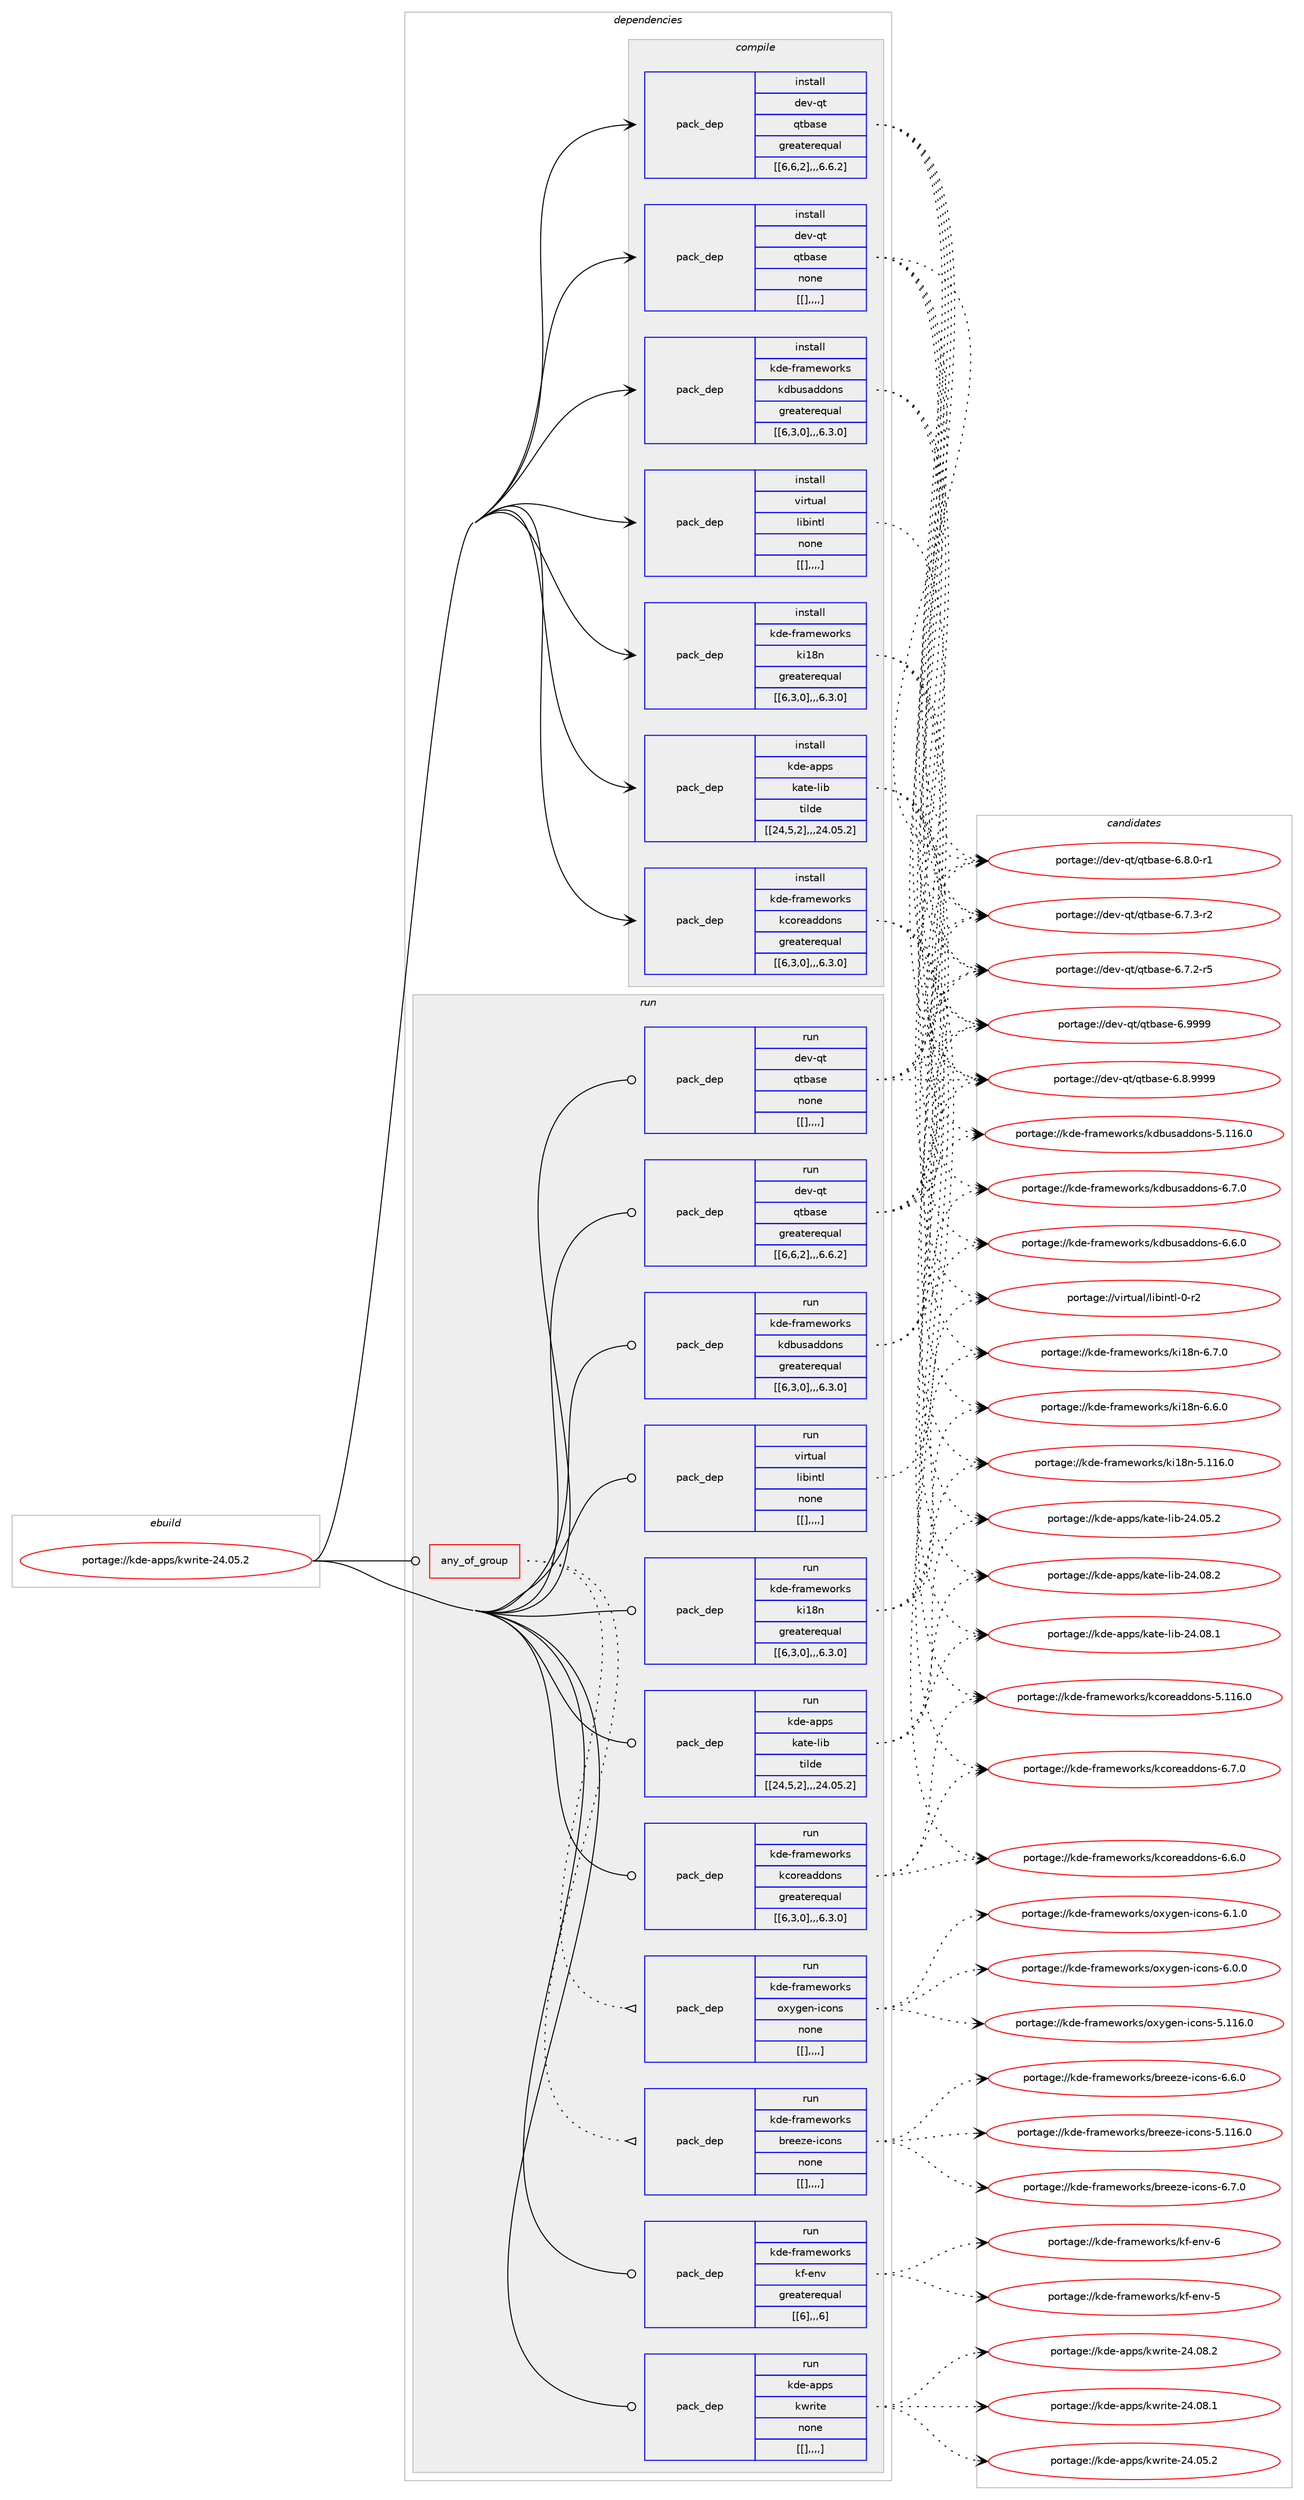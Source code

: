 digraph prolog {

# *************
# Graph options
# *************

newrank=true;
concentrate=true;
compound=true;
graph [rankdir=LR,fontname=Helvetica,fontsize=10,ranksep=1.5];#, ranksep=2.5, nodesep=0.2];
edge  [arrowhead=vee];
node  [fontname=Helvetica,fontsize=10];

# **********
# The ebuild
# **********

subgraph cluster_leftcol {
color=gray;
label=<<i>ebuild</i>>;
id [label="portage://kde-apps/kwrite-24.05.2", color=red, width=4, href="../kde-apps/kwrite-24.05.2.svg"];
}

# ****************
# The dependencies
# ****************

subgraph cluster_midcol {
color=gray;
label=<<i>dependencies</i>>;
subgraph cluster_compile {
fillcolor="#eeeeee";
style=filled;
label=<<i>compile</i>>;
subgraph pack202514 {
dependency277237 [label=<<TABLE BORDER="0" CELLBORDER="1" CELLSPACING="0" CELLPADDING="4" WIDTH="220"><TR><TD ROWSPAN="6" CELLPADDING="30">pack_dep</TD></TR><TR><TD WIDTH="110">install</TD></TR><TR><TD>dev-qt</TD></TR><TR><TD>qtbase</TD></TR><TR><TD>greaterequal</TD></TR><TR><TD>[[6,6,2],,,6.6.2]</TD></TR></TABLE>>, shape=none, color=blue];
}
id:e -> dependency277237:w [weight=20,style="solid",arrowhead="vee"];
subgraph pack202553 {
dependency277240 [label=<<TABLE BORDER="0" CELLBORDER="1" CELLSPACING="0" CELLPADDING="4" WIDTH="220"><TR><TD ROWSPAN="6" CELLPADDING="30">pack_dep</TD></TR><TR><TD WIDTH="110">install</TD></TR><TR><TD>dev-qt</TD></TR><TR><TD>qtbase</TD></TR><TR><TD>none</TD></TR><TR><TD>[[],,,,]</TD></TR></TABLE>>, shape=none, color=blue];
}
id:e -> dependency277240:w [weight=20,style="solid",arrowhead="vee"];
subgraph pack202567 {
dependency277254 [label=<<TABLE BORDER="0" CELLBORDER="1" CELLSPACING="0" CELLPADDING="4" WIDTH="220"><TR><TD ROWSPAN="6" CELLPADDING="30">pack_dep</TD></TR><TR><TD WIDTH="110">install</TD></TR><TR><TD>kde-apps</TD></TR><TR><TD>kate-lib</TD></TR><TR><TD>tilde</TD></TR><TR><TD>[[24,5,2],,,24.05.2]</TD></TR></TABLE>>, shape=none, color=blue];
}
id:e -> dependency277254:w [weight=20,style="solid",arrowhead="vee"];
subgraph pack202607 {
dependency277312 [label=<<TABLE BORDER="0" CELLBORDER="1" CELLSPACING="0" CELLPADDING="4" WIDTH="220"><TR><TD ROWSPAN="6" CELLPADDING="30">pack_dep</TD></TR><TR><TD WIDTH="110">install</TD></TR><TR><TD>kde-frameworks</TD></TR><TR><TD>kcoreaddons</TD></TR><TR><TD>greaterequal</TD></TR><TR><TD>[[6,3,0],,,6.3.0]</TD></TR></TABLE>>, shape=none, color=blue];
}
id:e -> dependency277312:w [weight=20,style="solid",arrowhead="vee"];
subgraph pack202660 {
dependency277382 [label=<<TABLE BORDER="0" CELLBORDER="1" CELLSPACING="0" CELLPADDING="4" WIDTH="220"><TR><TD ROWSPAN="6" CELLPADDING="30">pack_dep</TD></TR><TR><TD WIDTH="110">install</TD></TR><TR><TD>kde-frameworks</TD></TR><TR><TD>kdbusaddons</TD></TR><TR><TD>greaterequal</TD></TR><TR><TD>[[6,3,0],,,6.3.0]</TD></TR></TABLE>>, shape=none, color=blue];
}
id:e -> dependency277382:w [weight=20,style="solid",arrowhead="vee"];
subgraph pack202683 {
dependency277385 [label=<<TABLE BORDER="0" CELLBORDER="1" CELLSPACING="0" CELLPADDING="4" WIDTH="220"><TR><TD ROWSPAN="6" CELLPADDING="30">pack_dep</TD></TR><TR><TD WIDTH="110">install</TD></TR><TR><TD>kde-frameworks</TD></TR><TR><TD>ki18n</TD></TR><TR><TD>greaterequal</TD></TR><TR><TD>[[6,3,0],,,6.3.0]</TD></TR></TABLE>>, shape=none, color=blue];
}
id:e -> dependency277385:w [weight=20,style="solid",arrowhead="vee"];
subgraph pack202687 {
dependency277389 [label=<<TABLE BORDER="0" CELLBORDER="1" CELLSPACING="0" CELLPADDING="4" WIDTH="220"><TR><TD ROWSPAN="6" CELLPADDING="30">pack_dep</TD></TR><TR><TD WIDTH="110">install</TD></TR><TR><TD>virtual</TD></TR><TR><TD>libintl</TD></TR><TR><TD>none</TD></TR><TR><TD>[[],,,,]</TD></TR></TABLE>>, shape=none, color=blue];
}
id:e -> dependency277389:w [weight=20,style="solid",arrowhead="vee"];
}
subgraph cluster_compileandrun {
fillcolor="#eeeeee";
style=filled;
label=<<i>compile and run</i>>;
}
subgraph cluster_run {
fillcolor="#eeeeee";
style=filled;
label=<<i>run</i>>;
subgraph any2003 {
dependency277392 [label=<<TABLE BORDER="0" CELLBORDER="1" CELLSPACING="0" CELLPADDING="4"><TR><TD CELLPADDING="10">any_of_group</TD></TR></TABLE>>, shape=none, color=red];subgraph pack202704 {
dependency277436 [label=<<TABLE BORDER="0" CELLBORDER="1" CELLSPACING="0" CELLPADDING="4" WIDTH="220"><TR><TD ROWSPAN="6" CELLPADDING="30">pack_dep</TD></TR><TR><TD WIDTH="110">run</TD></TR><TR><TD>kde-frameworks</TD></TR><TR><TD>breeze-icons</TD></TR><TR><TD>none</TD></TR><TR><TD>[[],,,,]</TD></TR></TABLE>>, shape=none, color=blue];
}
dependency277392:e -> dependency277436:w [weight=20,style="dotted",arrowhead="oinv"];
subgraph pack202804 {
dependency277524 [label=<<TABLE BORDER="0" CELLBORDER="1" CELLSPACING="0" CELLPADDING="4" WIDTH="220"><TR><TD ROWSPAN="6" CELLPADDING="30">pack_dep</TD></TR><TR><TD WIDTH="110">run</TD></TR><TR><TD>kde-frameworks</TD></TR><TR><TD>oxygen-icons</TD></TR><TR><TD>none</TD></TR><TR><TD>[[],,,,]</TD></TR></TABLE>>, shape=none, color=blue];
}
dependency277392:e -> dependency277524:w [weight=20,style="dotted",arrowhead="oinv"];
}
id:e -> dependency277392:w [weight=20,style="solid",arrowhead="odot"];
subgraph pack202850 {
dependency277589 [label=<<TABLE BORDER="0" CELLBORDER="1" CELLSPACING="0" CELLPADDING="4" WIDTH="220"><TR><TD ROWSPAN="6" CELLPADDING="30">pack_dep</TD></TR><TR><TD WIDTH="110">run</TD></TR><TR><TD>dev-qt</TD></TR><TR><TD>qtbase</TD></TR><TR><TD>greaterequal</TD></TR><TR><TD>[[6,6,2],,,6.6.2]</TD></TR></TABLE>>, shape=none, color=blue];
}
id:e -> dependency277589:w [weight=20,style="solid",arrowhead="odot"];
subgraph pack202867 {
dependency277604 [label=<<TABLE BORDER="0" CELLBORDER="1" CELLSPACING="0" CELLPADDING="4" WIDTH="220"><TR><TD ROWSPAN="6" CELLPADDING="30">pack_dep</TD></TR><TR><TD WIDTH="110">run</TD></TR><TR><TD>dev-qt</TD></TR><TR><TD>qtbase</TD></TR><TR><TD>none</TD></TR><TR><TD>[[],,,,]</TD></TR></TABLE>>, shape=none, color=blue];
}
id:e -> dependency277604:w [weight=20,style="solid",arrowhead="odot"];
subgraph pack202936 {
dependency277661 [label=<<TABLE BORDER="0" CELLBORDER="1" CELLSPACING="0" CELLPADDING="4" WIDTH="220"><TR><TD ROWSPAN="6" CELLPADDING="30">pack_dep</TD></TR><TR><TD WIDTH="110">run</TD></TR><TR><TD>kde-apps</TD></TR><TR><TD>kate-lib</TD></TR><TR><TD>tilde</TD></TR><TR><TD>[[24,5,2],,,24.05.2]</TD></TR></TABLE>>, shape=none, color=blue];
}
id:e -> dependency277661:w [weight=20,style="solid",arrowhead="odot"];
subgraph pack202952 {
dependency277686 [label=<<TABLE BORDER="0" CELLBORDER="1" CELLSPACING="0" CELLPADDING="4" WIDTH="220"><TR><TD ROWSPAN="6" CELLPADDING="30">pack_dep</TD></TR><TR><TD WIDTH="110">run</TD></TR><TR><TD>kde-frameworks</TD></TR><TR><TD>kcoreaddons</TD></TR><TR><TD>greaterequal</TD></TR><TR><TD>[[6,3,0],,,6.3.0]</TD></TR></TABLE>>, shape=none, color=blue];
}
id:e -> dependency277686:w [weight=20,style="solid",arrowhead="odot"];
subgraph pack203048 {
dependency277786 [label=<<TABLE BORDER="0" CELLBORDER="1" CELLSPACING="0" CELLPADDING="4" WIDTH="220"><TR><TD ROWSPAN="6" CELLPADDING="30">pack_dep</TD></TR><TR><TD WIDTH="110">run</TD></TR><TR><TD>kde-frameworks</TD></TR><TR><TD>kdbusaddons</TD></TR><TR><TD>greaterequal</TD></TR><TR><TD>[[6,3,0],,,6.3.0]</TD></TR></TABLE>>, shape=none, color=blue];
}
id:e -> dependency277786:w [weight=20,style="solid",arrowhead="odot"];
subgraph pack203052 {
dependency277801 [label=<<TABLE BORDER="0" CELLBORDER="1" CELLSPACING="0" CELLPADDING="4" WIDTH="220"><TR><TD ROWSPAN="6" CELLPADDING="30">pack_dep</TD></TR><TR><TD WIDTH="110">run</TD></TR><TR><TD>kde-frameworks</TD></TR><TR><TD>kf-env</TD></TR><TR><TD>greaterequal</TD></TR><TR><TD>[[6],,,6]</TD></TR></TABLE>>, shape=none, color=blue];
}
id:e -> dependency277801:w [weight=20,style="solid",arrowhead="odot"];
subgraph pack203096 {
dependency277852 [label=<<TABLE BORDER="0" CELLBORDER="1" CELLSPACING="0" CELLPADDING="4" WIDTH="220"><TR><TD ROWSPAN="6" CELLPADDING="30">pack_dep</TD></TR><TR><TD WIDTH="110">run</TD></TR><TR><TD>kde-frameworks</TD></TR><TR><TD>ki18n</TD></TR><TR><TD>greaterequal</TD></TR><TR><TD>[[6,3,0],,,6.3.0]</TD></TR></TABLE>>, shape=none, color=blue];
}
id:e -> dependency277852:w [weight=20,style="solid",arrowhead="odot"];
subgraph pack203128 {
dependency277870 [label=<<TABLE BORDER="0" CELLBORDER="1" CELLSPACING="0" CELLPADDING="4" WIDTH="220"><TR><TD ROWSPAN="6" CELLPADDING="30">pack_dep</TD></TR><TR><TD WIDTH="110">run</TD></TR><TR><TD>virtual</TD></TR><TR><TD>libintl</TD></TR><TR><TD>none</TD></TR><TR><TD>[[],,,,]</TD></TR></TABLE>>, shape=none, color=blue];
}
id:e -> dependency277870:w [weight=20,style="solid",arrowhead="odot"];
subgraph pack203130 {
dependency277886 [label=<<TABLE BORDER="0" CELLBORDER="1" CELLSPACING="0" CELLPADDING="4" WIDTH="220"><TR><TD ROWSPAN="6" CELLPADDING="30">pack_dep</TD></TR><TR><TD WIDTH="110">run</TD></TR><TR><TD>kde-apps</TD></TR><TR><TD>kwrite</TD></TR><TR><TD>none</TD></TR><TR><TD>[[],,,,]</TD></TR></TABLE>>, shape=none, color=blue];
}
id:e -> dependency277886:w [weight=20,style="solid",arrowhead="odot"];
}
}

# **************
# The candidates
# **************

subgraph cluster_choices {
rank=same;
color=gray;
label=<<i>candidates</i>>;

subgraph choice202199 {
color=black;
nodesep=1;
choice1001011184511311647113116989711510145544657575757 [label="portage://dev-qt/qtbase-6.9999", color=red, width=4,href="../dev-qt/qtbase-6.9999.svg"];
choice10010111845113116471131169897115101455446564657575757 [label="portage://dev-qt/qtbase-6.8.9999", color=red, width=4,href="../dev-qt/qtbase-6.8.9999.svg"];
choice100101118451131164711311698971151014554465646484511449 [label="portage://dev-qt/qtbase-6.8.0-r1", color=red, width=4,href="../dev-qt/qtbase-6.8.0-r1.svg"];
choice100101118451131164711311698971151014554465546514511450 [label="portage://dev-qt/qtbase-6.7.3-r2", color=red, width=4,href="../dev-qt/qtbase-6.7.3-r2.svg"];
choice100101118451131164711311698971151014554465546504511453 [label="portage://dev-qt/qtbase-6.7.2-r5", color=red, width=4,href="../dev-qt/qtbase-6.7.2-r5.svg"];
dependency277237:e -> choice1001011184511311647113116989711510145544657575757:w [style=dotted,weight="100"];
dependency277237:e -> choice10010111845113116471131169897115101455446564657575757:w [style=dotted,weight="100"];
dependency277237:e -> choice100101118451131164711311698971151014554465646484511449:w [style=dotted,weight="100"];
dependency277237:e -> choice100101118451131164711311698971151014554465546514511450:w [style=dotted,weight="100"];
dependency277237:e -> choice100101118451131164711311698971151014554465546504511453:w [style=dotted,weight="100"];
}
subgraph choice202204 {
color=black;
nodesep=1;
choice1001011184511311647113116989711510145544657575757 [label="portage://dev-qt/qtbase-6.9999", color=red, width=4,href="../dev-qt/qtbase-6.9999.svg"];
choice10010111845113116471131169897115101455446564657575757 [label="portage://dev-qt/qtbase-6.8.9999", color=red, width=4,href="../dev-qt/qtbase-6.8.9999.svg"];
choice100101118451131164711311698971151014554465646484511449 [label="portage://dev-qt/qtbase-6.8.0-r1", color=red, width=4,href="../dev-qt/qtbase-6.8.0-r1.svg"];
choice100101118451131164711311698971151014554465546514511450 [label="portage://dev-qt/qtbase-6.7.3-r2", color=red, width=4,href="../dev-qt/qtbase-6.7.3-r2.svg"];
choice100101118451131164711311698971151014554465546504511453 [label="portage://dev-qt/qtbase-6.7.2-r5", color=red, width=4,href="../dev-qt/qtbase-6.7.2-r5.svg"];
dependency277240:e -> choice1001011184511311647113116989711510145544657575757:w [style=dotted,weight="100"];
dependency277240:e -> choice10010111845113116471131169897115101455446564657575757:w [style=dotted,weight="100"];
dependency277240:e -> choice100101118451131164711311698971151014554465646484511449:w [style=dotted,weight="100"];
dependency277240:e -> choice100101118451131164711311698971151014554465546514511450:w [style=dotted,weight="100"];
dependency277240:e -> choice100101118451131164711311698971151014554465546504511453:w [style=dotted,weight="100"];
}
subgraph choice202207 {
color=black;
nodesep=1;
choice1071001014597112112115471079711610145108105984550524648564650 [label="portage://kde-apps/kate-lib-24.08.2", color=red, width=4,href="../kde-apps/kate-lib-24.08.2.svg"];
choice1071001014597112112115471079711610145108105984550524648564649 [label="portage://kde-apps/kate-lib-24.08.1", color=red, width=4,href="../kde-apps/kate-lib-24.08.1.svg"];
choice1071001014597112112115471079711610145108105984550524648534650 [label="portage://kde-apps/kate-lib-24.05.2", color=red, width=4,href="../kde-apps/kate-lib-24.05.2.svg"];
dependency277254:e -> choice1071001014597112112115471079711610145108105984550524648564650:w [style=dotted,weight="100"];
dependency277254:e -> choice1071001014597112112115471079711610145108105984550524648564649:w [style=dotted,weight="100"];
dependency277254:e -> choice1071001014597112112115471079711610145108105984550524648534650:w [style=dotted,weight="100"];
}
subgraph choice202210 {
color=black;
nodesep=1;
choice1071001014510211497109101119111114107115471079911111410197100100111110115455446554648 [label="portage://kde-frameworks/kcoreaddons-6.7.0", color=red, width=4,href="../kde-frameworks/kcoreaddons-6.7.0.svg"];
choice1071001014510211497109101119111114107115471079911111410197100100111110115455446544648 [label="portage://kde-frameworks/kcoreaddons-6.6.0", color=red, width=4,href="../kde-frameworks/kcoreaddons-6.6.0.svg"];
choice10710010145102114971091011191111141071154710799111114101971001001111101154553464949544648 [label="portage://kde-frameworks/kcoreaddons-5.116.0", color=red, width=4,href="../kde-frameworks/kcoreaddons-5.116.0.svg"];
dependency277312:e -> choice1071001014510211497109101119111114107115471079911111410197100100111110115455446554648:w [style=dotted,weight="100"];
dependency277312:e -> choice1071001014510211497109101119111114107115471079911111410197100100111110115455446544648:w [style=dotted,weight="100"];
dependency277312:e -> choice10710010145102114971091011191111141071154710799111114101971001001111101154553464949544648:w [style=dotted,weight="100"];
}
subgraph choice202215 {
color=black;
nodesep=1;
choice1071001014510211497109101119111114107115471071009811711597100100111110115455446554648 [label="portage://kde-frameworks/kdbusaddons-6.7.0", color=red, width=4,href="../kde-frameworks/kdbusaddons-6.7.0.svg"];
choice1071001014510211497109101119111114107115471071009811711597100100111110115455446544648 [label="portage://kde-frameworks/kdbusaddons-6.6.0", color=red, width=4,href="../kde-frameworks/kdbusaddons-6.6.0.svg"];
choice10710010145102114971091011191111141071154710710098117115971001001111101154553464949544648 [label="portage://kde-frameworks/kdbusaddons-5.116.0", color=red, width=4,href="../kde-frameworks/kdbusaddons-5.116.0.svg"];
dependency277382:e -> choice1071001014510211497109101119111114107115471071009811711597100100111110115455446554648:w [style=dotted,weight="100"];
dependency277382:e -> choice1071001014510211497109101119111114107115471071009811711597100100111110115455446544648:w [style=dotted,weight="100"];
dependency277382:e -> choice10710010145102114971091011191111141071154710710098117115971001001111101154553464949544648:w [style=dotted,weight="100"];
}
subgraph choice202220 {
color=black;
nodesep=1;
choice1071001014510211497109101119111114107115471071054956110455446554648 [label="portage://kde-frameworks/ki18n-6.7.0", color=red, width=4,href="../kde-frameworks/ki18n-6.7.0.svg"];
choice1071001014510211497109101119111114107115471071054956110455446544648 [label="portage://kde-frameworks/ki18n-6.6.0", color=red, width=4,href="../kde-frameworks/ki18n-6.6.0.svg"];
choice10710010145102114971091011191111141071154710710549561104553464949544648 [label="portage://kde-frameworks/ki18n-5.116.0", color=red, width=4,href="../kde-frameworks/ki18n-5.116.0.svg"];
dependency277385:e -> choice1071001014510211497109101119111114107115471071054956110455446554648:w [style=dotted,weight="100"];
dependency277385:e -> choice1071001014510211497109101119111114107115471071054956110455446544648:w [style=dotted,weight="100"];
dependency277385:e -> choice10710010145102114971091011191111141071154710710549561104553464949544648:w [style=dotted,weight="100"];
}
subgraph choice202264 {
color=black;
nodesep=1;
choice11810511411611797108471081059810511011610845484511450 [label="portage://virtual/libintl-0-r2", color=red, width=4,href="../virtual/libintl-0-r2.svg"];
dependency277389:e -> choice11810511411611797108471081059810511011610845484511450:w [style=dotted,weight="100"];
}
subgraph choice202322 {
color=black;
nodesep=1;
choice107100101451021149710910111911111410711547981141011011221014510599111110115455446554648 [label="portage://kde-frameworks/breeze-icons-6.7.0", color=red, width=4,href="../kde-frameworks/breeze-icons-6.7.0.svg"];
choice107100101451021149710910111911111410711547981141011011221014510599111110115455446544648 [label="portage://kde-frameworks/breeze-icons-6.6.0", color=red, width=4,href="../kde-frameworks/breeze-icons-6.6.0.svg"];
choice1071001014510211497109101119111114107115479811410110112210145105991111101154553464949544648 [label="portage://kde-frameworks/breeze-icons-5.116.0", color=red, width=4,href="../kde-frameworks/breeze-icons-5.116.0.svg"];
dependency277436:e -> choice107100101451021149710910111911111410711547981141011011221014510599111110115455446554648:w [style=dotted,weight="100"];
dependency277436:e -> choice107100101451021149710910111911111410711547981141011011221014510599111110115455446544648:w [style=dotted,weight="100"];
dependency277436:e -> choice1071001014510211497109101119111114107115479811410110112210145105991111101154553464949544648:w [style=dotted,weight="100"];
}
subgraph choice202343 {
color=black;
nodesep=1;
choice1071001014510211497109101119111114107115471111201211031011104510599111110115455446494648 [label="portage://kde-frameworks/oxygen-icons-6.1.0", color=red, width=4,href="../kde-frameworks/oxygen-icons-6.1.0.svg"];
choice1071001014510211497109101119111114107115471111201211031011104510599111110115455446484648 [label="portage://kde-frameworks/oxygen-icons-6.0.0", color=red, width=4,href="../kde-frameworks/oxygen-icons-6.0.0.svg"];
choice10710010145102114971091011191111141071154711112012110310111045105991111101154553464949544648 [label="portage://kde-frameworks/oxygen-icons-5.116.0", color=red, width=4,href="../kde-frameworks/oxygen-icons-5.116.0.svg"];
dependency277524:e -> choice1071001014510211497109101119111114107115471111201211031011104510599111110115455446494648:w [style=dotted,weight="100"];
dependency277524:e -> choice1071001014510211497109101119111114107115471111201211031011104510599111110115455446484648:w [style=dotted,weight="100"];
dependency277524:e -> choice10710010145102114971091011191111141071154711112012110310111045105991111101154553464949544648:w [style=dotted,weight="100"];
}
subgraph choice202349 {
color=black;
nodesep=1;
choice1001011184511311647113116989711510145544657575757 [label="portage://dev-qt/qtbase-6.9999", color=red, width=4,href="../dev-qt/qtbase-6.9999.svg"];
choice10010111845113116471131169897115101455446564657575757 [label="portage://dev-qt/qtbase-6.8.9999", color=red, width=4,href="../dev-qt/qtbase-6.8.9999.svg"];
choice100101118451131164711311698971151014554465646484511449 [label="portage://dev-qt/qtbase-6.8.0-r1", color=red, width=4,href="../dev-qt/qtbase-6.8.0-r1.svg"];
choice100101118451131164711311698971151014554465546514511450 [label="portage://dev-qt/qtbase-6.7.3-r2", color=red, width=4,href="../dev-qt/qtbase-6.7.3-r2.svg"];
choice100101118451131164711311698971151014554465546504511453 [label="portage://dev-qt/qtbase-6.7.2-r5", color=red, width=4,href="../dev-qt/qtbase-6.7.2-r5.svg"];
dependency277589:e -> choice1001011184511311647113116989711510145544657575757:w [style=dotted,weight="100"];
dependency277589:e -> choice10010111845113116471131169897115101455446564657575757:w [style=dotted,weight="100"];
dependency277589:e -> choice100101118451131164711311698971151014554465646484511449:w [style=dotted,weight="100"];
dependency277589:e -> choice100101118451131164711311698971151014554465546514511450:w [style=dotted,weight="100"];
dependency277589:e -> choice100101118451131164711311698971151014554465546504511453:w [style=dotted,weight="100"];
}
subgraph choice202357 {
color=black;
nodesep=1;
choice1001011184511311647113116989711510145544657575757 [label="portage://dev-qt/qtbase-6.9999", color=red, width=4,href="../dev-qt/qtbase-6.9999.svg"];
choice10010111845113116471131169897115101455446564657575757 [label="portage://dev-qt/qtbase-6.8.9999", color=red, width=4,href="../dev-qt/qtbase-6.8.9999.svg"];
choice100101118451131164711311698971151014554465646484511449 [label="portage://dev-qt/qtbase-6.8.0-r1", color=red, width=4,href="../dev-qt/qtbase-6.8.0-r1.svg"];
choice100101118451131164711311698971151014554465546514511450 [label="portage://dev-qt/qtbase-6.7.3-r2", color=red, width=4,href="../dev-qt/qtbase-6.7.3-r2.svg"];
choice100101118451131164711311698971151014554465546504511453 [label="portage://dev-qt/qtbase-6.7.2-r5", color=red, width=4,href="../dev-qt/qtbase-6.7.2-r5.svg"];
dependency277604:e -> choice1001011184511311647113116989711510145544657575757:w [style=dotted,weight="100"];
dependency277604:e -> choice10010111845113116471131169897115101455446564657575757:w [style=dotted,weight="100"];
dependency277604:e -> choice100101118451131164711311698971151014554465646484511449:w [style=dotted,weight="100"];
dependency277604:e -> choice100101118451131164711311698971151014554465546514511450:w [style=dotted,weight="100"];
dependency277604:e -> choice100101118451131164711311698971151014554465546504511453:w [style=dotted,weight="100"];
}
subgraph choice202371 {
color=black;
nodesep=1;
choice1071001014597112112115471079711610145108105984550524648564650 [label="portage://kde-apps/kate-lib-24.08.2", color=red, width=4,href="../kde-apps/kate-lib-24.08.2.svg"];
choice1071001014597112112115471079711610145108105984550524648564649 [label="portage://kde-apps/kate-lib-24.08.1", color=red, width=4,href="../kde-apps/kate-lib-24.08.1.svg"];
choice1071001014597112112115471079711610145108105984550524648534650 [label="portage://kde-apps/kate-lib-24.05.2", color=red, width=4,href="../kde-apps/kate-lib-24.05.2.svg"];
dependency277661:e -> choice1071001014597112112115471079711610145108105984550524648564650:w [style=dotted,weight="100"];
dependency277661:e -> choice1071001014597112112115471079711610145108105984550524648564649:w [style=dotted,weight="100"];
dependency277661:e -> choice1071001014597112112115471079711610145108105984550524648534650:w [style=dotted,weight="100"];
}
subgraph choice202409 {
color=black;
nodesep=1;
choice1071001014510211497109101119111114107115471079911111410197100100111110115455446554648 [label="portage://kde-frameworks/kcoreaddons-6.7.0", color=red, width=4,href="../kde-frameworks/kcoreaddons-6.7.0.svg"];
choice1071001014510211497109101119111114107115471079911111410197100100111110115455446544648 [label="portage://kde-frameworks/kcoreaddons-6.6.0", color=red, width=4,href="../kde-frameworks/kcoreaddons-6.6.0.svg"];
choice10710010145102114971091011191111141071154710799111114101971001001111101154553464949544648 [label="portage://kde-frameworks/kcoreaddons-5.116.0", color=red, width=4,href="../kde-frameworks/kcoreaddons-5.116.0.svg"];
dependency277686:e -> choice1071001014510211497109101119111114107115471079911111410197100100111110115455446554648:w [style=dotted,weight="100"];
dependency277686:e -> choice1071001014510211497109101119111114107115471079911111410197100100111110115455446544648:w [style=dotted,weight="100"];
dependency277686:e -> choice10710010145102114971091011191111141071154710799111114101971001001111101154553464949544648:w [style=dotted,weight="100"];
}
subgraph choice202426 {
color=black;
nodesep=1;
choice1071001014510211497109101119111114107115471071009811711597100100111110115455446554648 [label="portage://kde-frameworks/kdbusaddons-6.7.0", color=red, width=4,href="../kde-frameworks/kdbusaddons-6.7.0.svg"];
choice1071001014510211497109101119111114107115471071009811711597100100111110115455446544648 [label="portage://kde-frameworks/kdbusaddons-6.6.0", color=red, width=4,href="../kde-frameworks/kdbusaddons-6.6.0.svg"];
choice10710010145102114971091011191111141071154710710098117115971001001111101154553464949544648 [label="portage://kde-frameworks/kdbusaddons-5.116.0", color=red, width=4,href="../kde-frameworks/kdbusaddons-5.116.0.svg"];
dependency277786:e -> choice1071001014510211497109101119111114107115471071009811711597100100111110115455446554648:w [style=dotted,weight="100"];
dependency277786:e -> choice1071001014510211497109101119111114107115471071009811711597100100111110115455446544648:w [style=dotted,weight="100"];
dependency277786:e -> choice10710010145102114971091011191111141071154710710098117115971001001111101154553464949544648:w [style=dotted,weight="100"];
}
subgraph choice202438 {
color=black;
nodesep=1;
choice107100101451021149710910111911111410711547107102451011101184554 [label="portage://kde-frameworks/kf-env-6", color=red, width=4,href="../kde-frameworks/kf-env-6.svg"];
choice107100101451021149710910111911111410711547107102451011101184553 [label="portage://kde-frameworks/kf-env-5", color=red, width=4,href="../kde-frameworks/kf-env-5.svg"];
dependency277801:e -> choice107100101451021149710910111911111410711547107102451011101184554:w [style=dotted,weight="100"];
dependency277801:e -> choice107100101451021149710910111911111410711547107102451011101184553:w [style=dotted,weight="100"];
}
subgraph choice202518 {
color=black;
nodesep=1;
choice1071001014510211497109101119111114107115471071054956110455446554648 [label="portage://kde-frameworks/ki18n-6.7.0", color=red, width=4,href="../kde-frameworks/ki18n-6.7.0.svg"];
choice1071001014510211497109101119111114107115471071054956110455446544648 [label="portage://kde-frameworks/ki18n-6.6.0", color=red, width=4,href="../kde-frameworks/ki18n-6.6.0.svg"];
choice10710010145102114971091011191111141071154710710549561104553464949544648 [label="portage://kde-frameworks/ki18n-5.116.0", color=red, width=4,href="../kde-frameworks/ki18n-5.116.0.svg"];
dependency277852:e -> choice1071001014510211497109101119111114107115471071054956110455446554648:w [style=dotted,weight="100"];
dependency277852:e -> choice1071001014510211497109101119111114107115471071054956110455446544648:w [style=dotted,weight="100"];
dependency277852:e -> choice10710010145102114971091011191111141071154710710549561104553464949544648:w [style=dotted,weight="100"];
}
subgraph choice202524 {
color=black;
nodesep=1;
choice11810511411611797108471081059810511011610845484511450 [label="portage://virtual/libintl-0-r2", color=red, width=4,href="../virtual/libintl-0-r2.svg"];
dependency277870:e -> choice11810511411611797108471081059810511011610845484511450:w [style=dotted,weight="100"];
}
subgraph choice202585 {
color=black;
nodesep=1;
choice1071001014597112112115471071191141051161014550524648564650 [label="portage://kde-apps/kwrite-24.08.2", color=red, width=4,href="../kde-apps/kwrite-24.08.2.svg"];
choice1071001014597112112115471071191141051161014550524648564649 [label="portage://kde-apps/kwrite-24.08.1", color=red, width=4,href="../kde-apps/kwrite-24.08.1.svg"];
choice1071001014597112112115471071191141051161014550524648534650 [label="portage://kde-apps/kwrite-24.05.2", color=red, width=4,href="../kde-apps/kwrite-24.05.2.svg"];
dependency277886:e -> choice1071001014597112112115471071191141051161014550524648564650:w [style=dotted,weight="100"];
dependency277886:e -> choice1071001014597112112115471071191141051161014550524648564649:w [style=dotted,weight="100"];
dependency277886:e -> choice1071001014597112112115471071191141051161014550524648534650:w [style=dotted,weight="100"];
}
}

}
